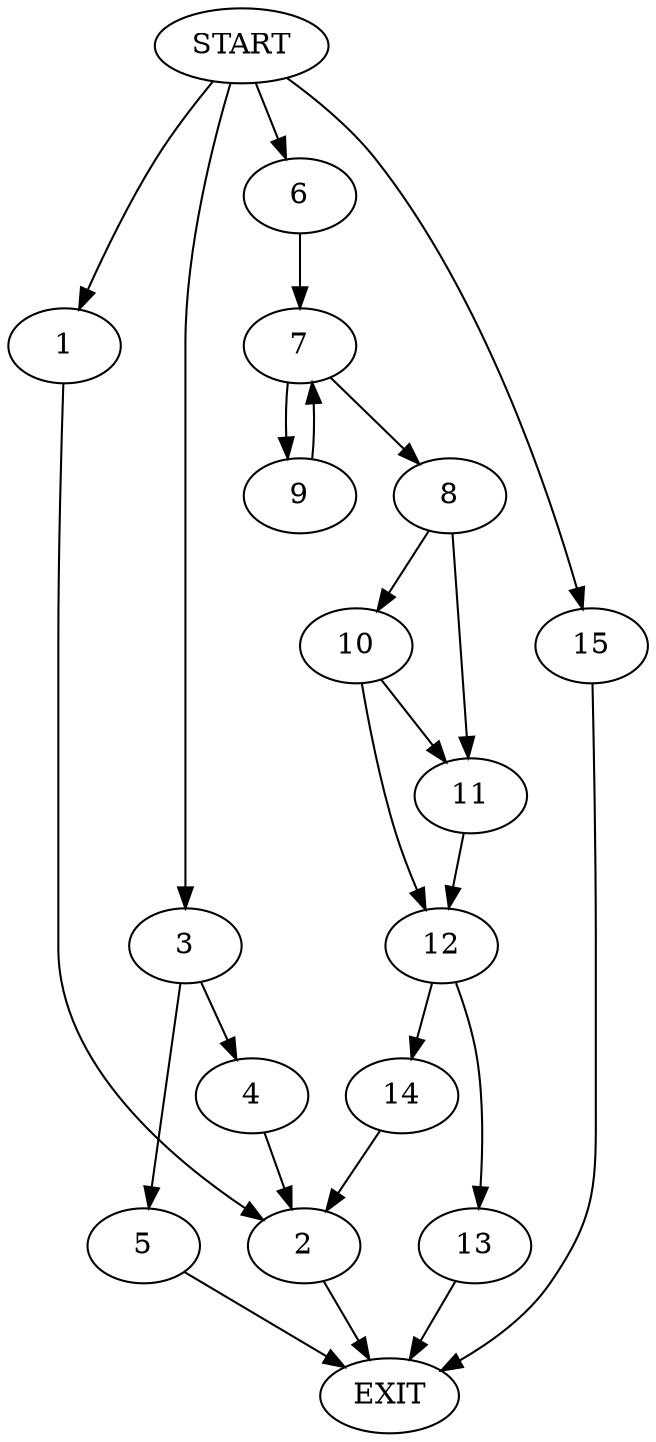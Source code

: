 digraph {
0 [label="START"]
16 [label="EXIT"]
0 -> 1
1 -> 2
2 -> 16
0 -> 3
3 -> 4
3 -> 5
5 -> 16
4 -> 2
0 -> 6
6 -> 7
7 -> 8
7 -> 9
8 -> 10
8 -> 11
9 -> 7
10 -> 11
10 -> 12
11 -> 12
12 -> 13
12 -> 14
13 -> 16
14 -> 2
0 -> 15
15 -> 16
}
